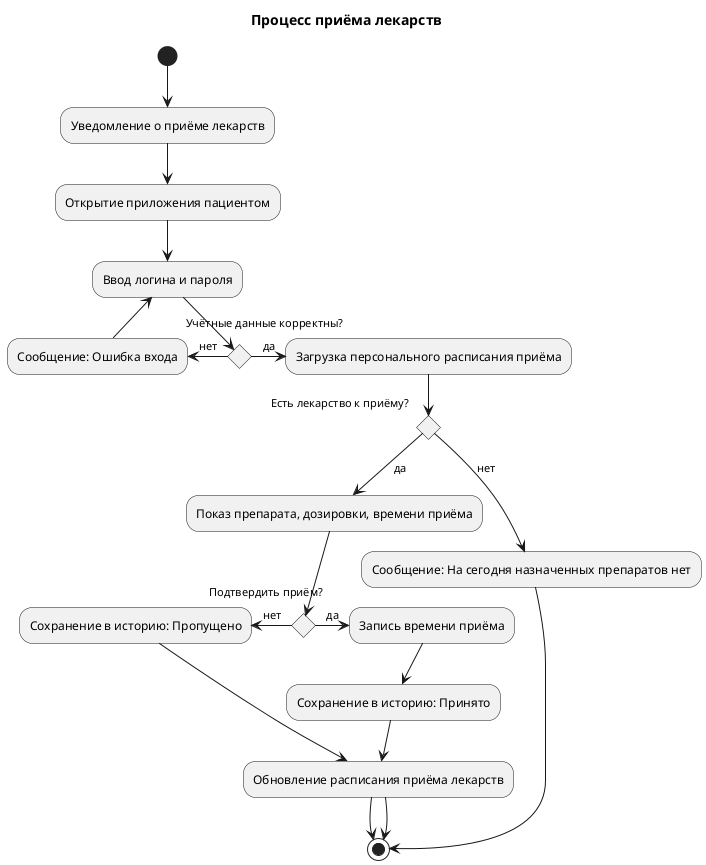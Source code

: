 @startuml
title Процесс приёма лекарств

(*) --> "Уведомление о приёме лекарств"
--> "Открытие приложения пациентом"
--> "Ввод логина и пароля"

if "Учётные данные корректны?" then
  -left->[нет] "Сообщение: Ошибка входа"
  -up-> "Ввод логина и пароля"
else
  -right->[да] "Загрузка персонального расписания приёма"
  
  if "Есть лекарство к приёму?" then
    -down->[да] "Показ препарата, дозировки, времени приёма"
    
    if "Подтвердить приём?" then
      -right->[да] "Запись времени приёма"
      --> "Сохранение в историю: Принято"
      --> "Обновление расписания приёма лекарств"
      --> (*)
    else
      -left->[нет] "Сохранение в историю: Пропущено"
      --> "Обновление расписания приёма лекарств"
      --> (*)
    endif
  else
    -down->[нет] "Сообщение: На сегодня назначенных препаратов нет"
    --> (*)
  endif
endif

@enduml
